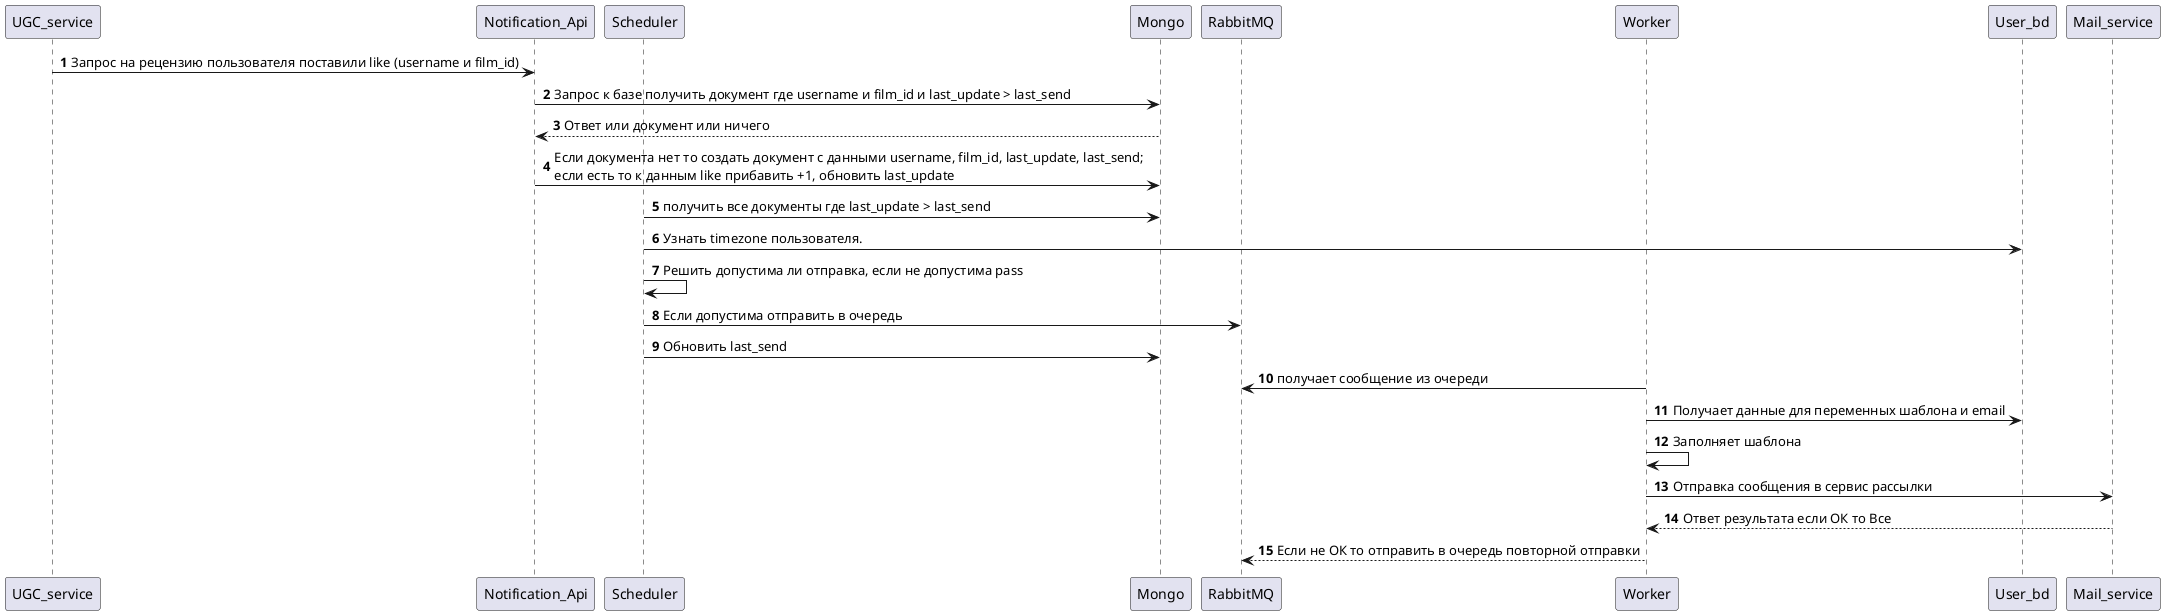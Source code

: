 @startuml


participant UGC_service as ugc
participant Notification_Api as api
participant Scheduler as shed
participant Mongo as notification_db
participant RabbitMQ as rabbit
participant Worker as worker
participant User_bd as auth_db
participant Mail_service as mail

autonumber 1
    ugc -> api: Запрос на рецензию пользователя поставили like (username и film_id)
    api -> notification_db: Запрос к базе получить документ где username и film_id и last_update > last_send
    notification_db --> api: Ответ или документ или ничего
    api -> notification_db: Если документа нет то создать документ с данными username, film_id, last_update, last_send;\n\
если есть то к данным like прибавить +1, обновить last_update
    shed -> notification_db: получить все документы где last_update > last_send
    shed -> auth_db: Узнать timezone пользователя.
    shed -> shed: Решить допустима ли отправка, если не допустима pass
    shed -> rabbit: Если допустима отправить в очередь
    shed -> notification_db: Обновить last_send
    worker -> rabbit: получает сообщение из очереди
    worker -> auth_db: Получает данные для переменных шаблона и email
    worker -> worker: Заполняет шаблона
    worker -> mail: Отправка сообщения в сервис рассылки
    mail --> worker: Ответ результата если ОК то Все
    worker --> rabbit: Если не ОК то отправить в очередь повторной отправки



@enduml
